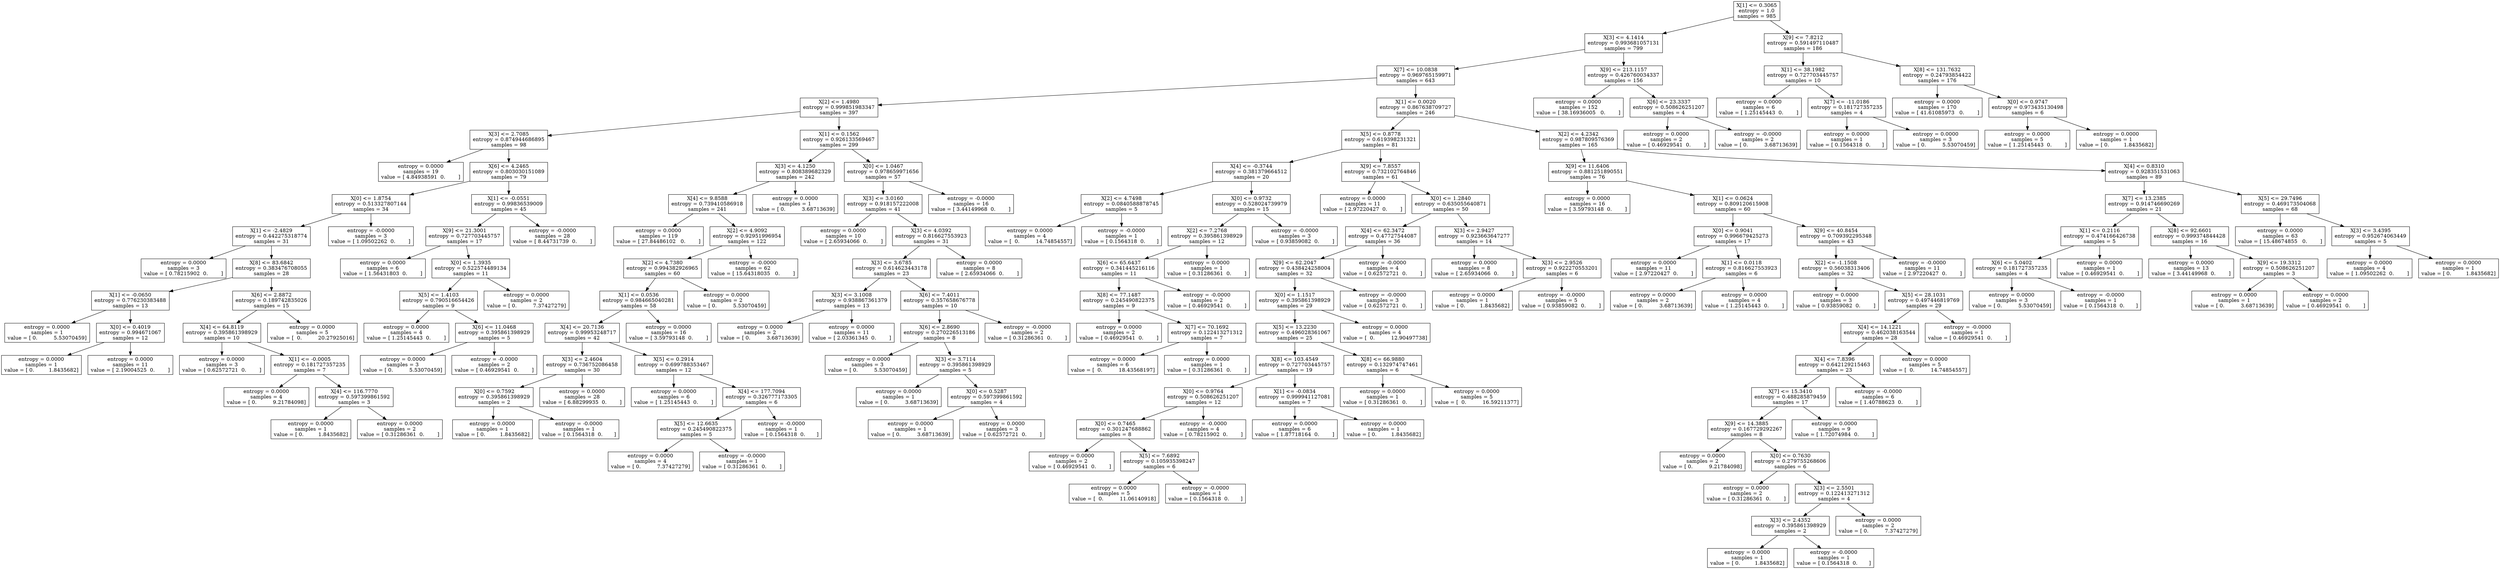 digraph Tree {
0 [label="X[1] <= 0.3065\nentropy = 1.0\nsamples = 985", shape="box"] ;
1 [label="X[3] <= 4.1414\nentropy = 0.993681057131\nsamples = 799", shape="box"] ;
0 -> 1 ;
2 [label="X[7] <= 10.0838\nentropy = 0.969765159971\nsamples = 643", shape="box"] ;
1 -> 2 ;
3 [label="X[2] <= 1.4980\nentropy = 0.999851983347\nsamples = 397", shape="box"] ;
2 -> 3 ;
4 [label="X[3] <= 2.7085\nentropy = 0.874944686895\nsamples = 98", shape="box"] ;
3 -> 4 ;
5 [label="entropy = 0.0000\nsamples = 19\nvalue = [ 4.84938591  0.        ]", shape="box"] ;
4 -> 5 ;
6 [label="X[6] <= 4.2465\nentropy = 0.803030151089\nsamples = 79", shape="box"] ;
4 -> 6 ;
7 [label="X[0] <= 1.8754\nentropy = 0.513327807144\nsamples = 34", shape="box"] ;
6 -> 7 ;
8 [label="X[1] <= -2.4829\nentropy = 0.442275318774\nsamples = 31", shape="box"] ;
7 -> 8 ;
9 [label="entropy = 0.0000\nsamples = 3\nvalue = [ 0.78215902  0.        ]", shape="box"] ;
8 -> 9 ;
10 [label="X[8] <= 83.6842\nentropy = 0.383476708055\nsamples = 28", shape="box"] ;
8 -> 10 ;
11 [label="X[1] <= -0.0650\nentropy = 0.776230383488\nsamples = 13", shape="box"] ;
10 -> 11 ;
12 [label="entropy = 0.0000\nsamples = 1\nvalue = [ 0.          5.53070459]", shape="box"] ;
11 -> 12 ;
13 [label="X[0] <= 0.4019\nentropy = 0.994671067\nsamples = 12", shape="box"] ;
11 -> 13 ;
14 [label="entropy = 0.0000\nsamples = 1\nvalue = [ 0.         1.8435682]", shape="box"] ;
13 -> 14 ;
15 [label="entropy = 0.0000\nsamples = 11\nvalue = [ 2.19004525  0.        ]", shape="box"] ;
13 -> 15 ;
16 [label="X[6] <= 2.8872\nentropy = 0.189742835026\nsamples = 15", shape="box"] ;
10 -> 16 ;
17 [label="X[4] <= 64.8119\nentropy = 0.395861398929\nsamples = 10", shape="box"] ;
16 -> 17 ;
18 [label="entropy = 0.0000\nsamples = 3\nvalue = [ 0.62572721  0.        ]", shape="box"] ;
17 -> 18 ;
19 [label="X[1] <= -0.0005\nentropy = 0.181727357235\nsamples = 7", shape="box"] ;
17 -> 19 ;
20 [label="entropy = 0.0000\nsamples = 4\nvalue = [ 0.          9.21784098]", shape="box"] ;
19 -> 20 ;
21 [label="X[4] <= 116.7770\nentropy = 0.597399861592\nsamples = 3", shape="box"] ;
19 -> 21 ;
22 [label="entropy = 0.0000\nsamples = 1\nvalue = [ 0.         1.8435682]", shape="box"] ;
21 -> 22 ;
23 [label="entropy = 0.0000\nsamples = 2\nvalue = [ 0.31286361  0.        ]", shape="box"] ;
21 -> 23 ;
24 [label="entropy = 0.0000\nsamples = 5\nvalue = [  0.          20.27925016]", shape="box"] ;
16 -> 24 ;
25 [label="entropy = -0.0000\nsamples = 3\nvalue = [ 1.09502262  0.        ]", shape="box"] ;
7 -> 25 ;
26 [label="X[1] <= -0.0551\nentropy = 0.99836539009\nsamples = 45", shape="box"] ;
6 -> 26 ;
27 [label="X[9] <= 21.3001\nentropy = 0.727703445757\nsamples = 17", shape="box"] ;
26 -> 27 ;
28 [label="entropy = 0.0000\nsamples = 6\nvalue = [ 1.56431803  0.        ]", shape="box"] ;
27 -> 28 ;
29 [label="X[0] <= 1.3935\nentropy = 0.522574489134\nsamples = 11", shape="box"] ;
27 -> 29 ;
30 [label="X[5] <= 1.4103\nentropy = 0.790516654426\nsamples = 9", shape="box"] ;
29 -> 30 ;
31 [label="entropy = 0.0000\nsamples = 4\nvalue = [ 1.25145443  0.        ]", shape="box"] ;
30 -> 31 ;
32 [label="X[6] <= 11.0468\nentropy = 0.395861398929\nsamples = 5", shape="box"] ;
30 -> 32 ;
33 [label="entropy = 0.0000\nsamples = 3\nvalue = [ 0.          5.53070459]", shape="box"] ;
32 -> 33 ;
34 [label="entropy = -0.0000\nsamples = 2\nvalue = [ 0.46929541  0.        ]", shape="box"] ;
32 -> 34 ;
35 [label="entropy = 0.0000\nsamples = 2\nvalue = [ 0.          7.37427279]", shape="box"] ;
29 -> 35 ;
36 [label="entropy = -0.0000\nsamples = 28\nvalue = [ 8.44731739  0.        ]", shape="box"] ;
26 -> 36 ;
37 [label="X[1] <= 0.1562\nentropy = 0.926133569467\nsamples = 299", shape="box"] ;
3 -> 37 ;
38 [label="X[3] <= 4.1250\nentropy = 0.808389682329\nsamples = 242", shape="box"] ;
37 -> 38 ;
39 [label="X[4] <= 9.8588\nentropy = 0.739410586918\nsamples = 241", shape="box"] ;
38 -> 39 ;
40 [label="entropy = 0.0000\nsamples = 119\nvalue = [ 27.84486102   0.        ]", shape="box"] ;
39 -> 40 ;
41 [label="X[2] <= 4.9092\nentropy = 0.92951996954\nsamples = 122", shape="box"] ;
39 -> 41 ;
42 [label="X[2] <= 4.7380\nentropy = 0.994382926965\nsamples = 60", shape="box"] ;
41 -> 42 ;
43 [label="X[1] <= 0.0536\nentropy = 0.984665040281\nsamples = 58", shape="box"] ;
42 -> 43 ;
44 [label="X[4] <= 20.7136\nentropy = 0.99953248717\nsamples = 42", shape="box"] ;
43 -> 44 ;
45 [label="X[3] <= 2.4604\nentropy = 0.736752086458\nsamples = 30", shape="box"] ;
44 -> 45 ;
46 [label="X[0] <= 0.7592\nentropy = 0.395861398929\nsamples = 2", shape="box"] ;
45 -> 46 ;
47 [label="entropy = 0.0000\nsamples = 1\nvalue = [ 0.         1.8435682]", shape="box"] ;
46 -> 47 ;
48 [label="entropy = -0.0000\nsamples = 1\nvalue = [ 0.1564318  0.       ]", shape="box"] ;
46 -> 48 ;
49 [label="entropy = 0.0000\nsamples = 28\nvalue = [ 6.88299935  0.        ]", shape="box"] ;
45 -> 49 ;
50 [label="X[5] <= 0.2914\nentropy = 0.699788353467\nsamples = 12", shape="box"] ;
44 -> 50 ;
51 [label="entropy = 0.0000\nsamples = 6\nvalue = [ 1.25145443  0.        ]", shape="box"] ;
50 -> 51 ;
52 [label="X[4] <= 177.7094\nentropy = 0.326777173305\nsamples = 6", shape="box"] ;
50 -> 52 ;
53 [label="X[5] <= 12.6635\nentropy = 0.245490822375\nsamples = 5", shape="box"] ;
52 -> 53 ;
54 [label="entropy = 0.0000\nsamples = 4\nvalue = [ 0.          7.37427279]", shape="box"] ;
53 -> 54 ;
55 [label="entropy = -0.0000\nsamples = 1\nvalue = [ 0.31286361  0.        ]", shape="box"] ;
53 -> 55 ;
56 [label="entropy = -0.0000\nsamples = 1\nvalue = [ 0.1564318  0.       ]", shape="box"] ;
52 -> 56 ;
57 [label="entropy = 0.0000\nsamples = 16\nvalue = [ 3.59793148  0.        ]", shape="box"] ;
43 -> 57 ;
58 [label="entropy = 0.0000\nsamples = 2\nvalue = [ 0.          5.53070459]", shape="box"] ;
42 -> 58 ;
59 [label="entropy = -0.0000\nsamples = 62\nvalue = [ 15.64318035   0.        ]", shape="box"] ;
41 -> 59 ;
60 [label="entropy = 0.0000\nsamples = 1\nvalue = [ 0.          3.68713639]", shape="box"] ;
38 -> 60 ;
61 [label="X[0] <= 1.0467\nentropy = 0.978659971656\nsamples = 57", shape="box"] ;
37 -> 61 ;
62 [label="X[3] <= 3.0160\nentropy = 0.918157222008\nsamples = 41", shape="box"] ;
61 -> 62 ;
63 [label="entropy = 0.0000\nsamples = 10\nvalue = [ 2.65934066  0.        ]", shape="box"] ;
62 -> 63 ;
64 [label="X[3] <= 4.0392\nentropy = 0.816627553923\nsamples = 31", shape="box"] ;
62 -> 64 ;
65 [label="X[3] <= 3.6785\nentropy = 0.614623443178\nsamples = 23", shape="box"] ;
64 -> 65 ;
66 [label="X[3] <= 3.1008\nentropy = 0.938867361379\nsamples = 13", shape="box"] ;
65 -> 66 ;
67 [label="entropy = 0.0000\nsamples = 2\nvalue = [ 0.          3.68713639]", shape="box"] ;
66 -> 67 ;
68 [label="entropy = 0.0000\nsamples = 11\nvalue = [ 2.03361345  0.        ]", shape="box"] ;
66 -> 68 ;
69 [label="X[6] <= 7.4011\nentropy = 0.357658676778\nsamples = 10", shape="box"] ;
65 -> 69 ;
70 [label="X[6] <= 2.8690\nentropy = 0.270226513186\nsamples = 8", shape="box"] ;
69 -> 70 ;
71 [label="entropy = 0.0000\nsamples = 3\nvalue = [ 0.          5.53070459]", shape="box"] ;
70 -> 71 ;
72 [label="X[3] <= 3.7114\nentropy = 0.395861398929\nsamples = 5", shape="box"] ;
70 -> 72 ;
73 [label="entropy = 0.0000\nsamples = 1\nvalue = [ 0.          3.68713639]", shape="box"] ;
72 -> 73 ;
74 [label="X[0] <= 0.5287\nentropy = 0.597399861592\nsamples = 4", shape="box"] ;
72 -> 74 ;
75 [label="entropy = 0.0000\nsamples = 1\nvalue = [ 0.          3.68713639]", shape="box"] ;
74 -> 75 ;
76 [label="entropy = 0.0000\nsamples = 3\nvalue = [ 0.62572721  0.        ]", shape="box"] ;
74 -> 76 ;
77 [label="entropy = -0.0000\nsamples = 2\nvalue = [ 0.31286361  0.        ]", shape="box"] ;
69 -> 77 ;
78 [label="entropy = 0.0000\nsamples = 8\nvalue = [ 2.65934066  0.        ]", shape="box"] ;
64 -> 78 ;
79 [label="entropy = -0.0000\nsamples = 16\nvalue = [ 3.44149968  0.        ]", shape="box"] ;
61 -> 79 ;
80 [label="X[1] <= 0.0020\nentropy = 0.867638709727\nsamples = 246", shape="box"] ;
2 -> 80 ;
81 [label="X[5] <= 0.8778\nentropy = 0.619398231321\nsamples = 81", shape="box"] ;
80 -> 81 ;
82 [label="X[4] <= -0.3744\nentropy = 0.381379664512\nsamples = 20", shape="box"] ;
81 -> 82 ;
83 [label="X[2] <= 4.7498\nentropy = 0.0840588878745\nsamples = 5", shape="box"] ;
82 -> 83 ;
84 [label="entropy = 0.0000\nsamples = 4\nvalue = [  0.          14.74854557]", shape="box"] ;
83 -> 84 ;
85 [label="entropy = -0.0000\nsamples = 1\nvalue = [ 0.1564318  0.       ]", shape="box"] ;
83 -> 85 ;
86 [label="X[0] <= 0.9732\nentropy = 0.528024739979\nsamples = 15", shape="box"] ;
82 -> 86 ;
87 [label="X[2] <= 7.2768\nentropy = 0.395861398929\nsamples = 12", shape="box"] ;
86 -> 87 ;
88 [label="X[6] <= 65.6437\nentropy = 0.341445216116\nsamples = 11", shape="box"] ;
87 -> 88 ;
89 [label="X[8] <= 77.1487\nentropy = 0.245490822375\nsamples = 9", shape="box"] ;
88 -> 89 ;
90 [label="entropy = 0.0000\nsamples = 2\nvalue = [ 0.46929541  0.        ]", shape="box"] ;
89 -> 90 ;
91 [label="X[7] <= 70.1692\nentropy = 0.122413271312\nsamples = 7", shape="box"] ;
89 -> 91 ;
92 [label="entropy = 0.0000\nsamples = 6\nvalue = [  0.          18.43568197]", shape="box"] ;
91 -> 92 ;
93 [label="entropy = 0.0000\nsamples = 1\nvalue = [ 0.31286361  0.        ]", shape="box"] ;
91 -> 93 ;
94 [label="entropy = -0.0000\nsamples = 2\nvalue = [ 0.46929541  0.        ]", shape="box"] ;
88 -> 94 ;
95 [label="entropy = 0.0000\nsamples = 1\nvalue = [ 0.31286361  0.        ]", shape="box"] ;
87 -> 95 ;
96 [label="entropy = -0.0000\nsamples = 3\nvalue = [ 0.93859082  0.        ]", shape="box"] ;
86 -> 96 ;
97 [label="X[9] <= 7.8557\nentropy = 0.732102764846\nsamples = 61", shape="box"] ;
81 -> 97 ;
98 [label="entropy = 0.0000\nsamples = 11\nvalue = [ 2.97220427  0.        ]", shape="box"] ;
97 -> 98 ;
99 [label="X[0] <= 1.2840\nentropy = 0.635055640871\nsamples = 50", shape="box"] ;
97 -> 99 ;
100 [label="X[4] <= 62.3472\nentropy = 0.47727544087\nsamples = 36", shape="box"] ;
99 -> 100 ;
101 [label="X[9] <= 62.2047\nentropy = 0.438424258004\nsamples = 32", shape="box"] ;
100 -> 101 ;
102 [label="X[0] <= 1.1517\nentropy = 0.395861398929\nsamples = 29", shape="box"] ;
101 -> 102 ;
103 [label="X[5] <= 13.2230\nentropy = 0.496028361067\nsamples = 25", shape="box"] ;
102 -> 103 ;
104 [label="X[8] <= 103.4549\nentropy = 0.727703445757\nsamples = 19", shape="box"] ;
103 -> 104 ;
105 [label="X[0] <= 0.9764\nentropy = 0.508626251207\nsamples = 12", shape="box"] ;
104 -> 105 ;
106 [label="X[0] <= 0.7465\nentropy = 0.301247688862\nsamples = 8", shape="box"] ;
105 -> 106 ;
107 [label="entropy = 0.0000\nsamples = 2\nvalue = [ 0.46929541  0.        ]", shape="box"] ;
106 -> 107 ;
108 [label="X[5] <= 7.6892\nentropy = 0.105935398247\nsamples = 6", shape="box"] ;
106 -> 108 ;
109 [label="entropy = 0.0000\nsamples = 5\nvalue = [  0.          11.06140918]", shape="box"] ;
108 -> 109 ;
110 [label="entropy = -0.0000\nsamples = 1\nvalue = [ 0.1564318  0.       ]", shape="box"] ;
108 -> 110 ;
111 [label="entropy = -0.0000\nsamples = 4\nvalue = [ 0.78215902  0.        ]", shape="box"] ;
105 -> 111 ;
112 [label="X[1] <= -0.0834\nentropy = 0.999941127081\nsamples = 7", shape="box"] ;
104 -> 112 ;
113 [label="entropy = 0.0000\nsamples = 6\nvalue = [ 1.87718164  0.        ]", shape="box"] ;
112 -> 113 ;
114 [label="entropy = 0.0000\nsamples = 1\nvalue = [ 0.         1.8435682]", shape="box"] ;
112 -> 114 ;
115 [label="X[8] <= 66.9880\nentropy = 0.132974747461\nsamples = 6", shape="box"] ;
103 -> 115 ;
116 [label="entropy = 0.0000\nsamples = 1\nvalue = [ 0.31286361  0.        ]", shape="box"] ;
115 -> 116 ;
117 [label="entropy = 0.0000\nsamples = 5\nvalue = [  0.          16.59211377]", shape="box"] ;
115 -> 117 ;
118 [label="entropy = 0.0000\nsamples = 4\nvalue = [  0.          12.90497738]", shape="box"] ;
102 -> 118 ;
119 [label="entropy = -0.0000\nsamples = 3\nvalue = [ 0.62572721  0.        ]", shape="box"] ;
101 -> 119 ;
120 [label="entropy = -0.0000\nsamples = 4\nvalue = [ 0.62572721  0.        ]", shape="box"] ;
100 -> 120 ;
121 [label="X[3] <= 2.9427\nentropy = 0.923663647277\nsamples = 14", shape="box"] ;
99 -> 121 ;
122 [label="entropy = 0.0000\nsamples = 8\nvalue = [ 2.65934066  0.        ]", shape="box"] ;
121 -> 122 ;
123 [label="X[3] <= 2.9526\nentropy = 0.922270553201\nsamples = 6", shape="box"] ;
121 -> 123 ;
124 [label="entropy = 0.0000\nsamples = 1\nvalue = [ 0.         1.8435682]", shape="box"] ;
123 -> 124 ;
125 [label="entropy = -0.0000\nsamples = 5\nvalue = [ 0.93859082  0.        ]", shape="box"] ;
123 -> 125 ;
126 [label="X[2] <= 4.2342\nentropy = 0.987809576369\nsamples = 165", shape="box"] ;
80 -> 126 ;
127 [label="X[9] <= 11.6406\nentropy = 0.881251890551\nsamples = 76", shape="box"] ;
126 -> 127 ;
128 [label="entropy = 0.0000\nsamples = 16\nvalue = [ 3.59793148  0.        ]", shape="box"] ;
127 -> 128 ;
129 [label="X[1] <= 0.0624\nentropy = 0.809120615908\nsamples = 60", shape="box"] ;
127 -> 129 ;
130 [label="X[0] <= 0.9041\nentropy = 0.996679425273\nsamples = 17", shape="box"] ;
129 -> 130 ;
131 [label="entropy = 0.0000\nsamples = 11\nvalue = [ 2.97220427  0.        ]", shape="box"] ;
130 -> 131 ;
132 [label="X[1] <= 0.0118\nentropy = 0.816627553923\nsamples = 6", shape="box"] ;
130 -> 132 ;
133 [label="entropy = 0.0000\nsamples = 2\nvalue = [ 0.          3.68713639]", shape="box"] ;
132 -> 133 ;
134 [label="entropy = 0.0000\nsamples = 4\nvalue = [ 1.25145443  0.        ]", shape="box"] ;
132 -> 134 ;
135 [label="X[9] <= 40.8454\nentropy = 0.709392295348\nsamples = 43", shape="box"] ;
129 -> 135 ;
136 [label="X[2] <= -1.1508\nentropy = 0.56038313406\nsamples = 32", shape="box"] ;
135 -> 136 ;
137 [label="entropy = 0.0000\nsamples = 3\nvalue = [ 0.93859082  0.        ]", shape="box"] ;
136 -> 137 ;
138 [label="X[5] <= 28.1031\nentropy = 0.497446819769\nsamples = 29", shape="box"] ;
136 -> 138 ;
139 [label="X[4] <= 14.1221\nentropy = 0.462038163544\nsamples = 28", shape="box"] ;
138 -> 139 ;
140 [label="X[4] <= 7.8396\nentropy = 0.642129215463\nsamples = 23", shape="box"] ;
139 -> 140 ;
141 [label="X[7] <= 15.3410\nentropy = 0.488285879459\nsamples = 17", shape="box"] ;
140 -> 141 ;
142 [label="X[9] <= 14.3885\nentropy = 0.167729292267\nsamples = 8", shape="box"] ;
141 -> 142 ;
143 [label="entropy = 0.0000\nsamples = 2\nvalue = [ 0.          9.21784098]", shape="box"] ;
142 -> 143 ;
144 [label="X[0] <= 0.7630\nentropy = 0.279755268606\nsamples = 6", shape="box"] ;
142 -> 144 ;
145 [label="entropy = 0.0000\nsamples = 2\nvalue = [ 0.31286361  0.        ]", shape="box"] ;
144 -> 145 ;
146 [label="X[3] <= 2.5501\nentropy = 0.122413271312\nsamples = 4", shape="box"] ;
144 -> 146 ;
147 [label="X[3] <= 2.4352\nentropy = 0.395861398929\nsamples = 2", shape="box"] ;
146 -> 147 ;
148 [label="entropy = 0.0000\nsamples = 1\nvalue = [ 0.         1.8435682]", shape="box"] ;
147 -> 148 ;
149 [label="entropy = -0.0000\nsamples = 1\nvalue = [ 0.1564318  0.       ]", shape="box"] ;
147 -> 149 ;
150 [label="entropy = 0.0000\nsamples = 2\nvalue = [ 0.          7.37427279]", shape="box"] ;
146 -> 150 ;
151 [label="entropy = 0.0000\nsamples = 9\nvalue = [ 1.72074984  0.        ]", shape="box"] ;
141 -> 151 ;
152 [label="entropy = -0.0000\nsamples = 6\nvalue = [ 1.40788623  0.        ]", shape="box"] ;
140 -> 152 ;
153 [label="entropy = 0.0000\nsamples = 5\nvalue = [  0.          14.74854557]", shape="box"] ;
139 -> 153 ;
154 [label="entropy = -0.0000\nsamples = 1\nvalue = [ 0.46929541  0.        ]", shape="box"] ;
138 -> 154 ;
155 [label="entropy = -0.0000\nsamples = 11\nvalue = [ 2.97220427  0.        ]", shape="box"] ;
135 -> 155 ;
156 [label="X[4] <= 0.8310\nentropy = 0.928351531063\nsamples = 89", shape="box"] ;
126 -> 156 ;
157 [label="X[7] <= 13.2385\nentropy = 0.914746690269\nsamples = 21", shape="box"] ;
156 -> 157 ;
158 [label="X[1] <= 0.2116\nentropy = 0.474166426738\nsamples = 5", shape="box"] ;
157 -> 158 ;
159 [label="X[6] <= 5.0402\nentropy = 0.181727357235\nsamples = 4", shape="box"] ;
158 -> 159 ;
160 [label="entropy = 0.0000\nsamples = 3\nvalue = [ 0.          5.53070459]", shape="box"] ;
159 -> 160 ;
161 [label="entropy = -0.0000\nsamples = 1\nvalue = [ 0.1564318  0.       ]", shape="box"] ;
159 -> 161 ;
162 [label="entropy = 0.0000\nsamples = 1\nvalue = [ 0.46929541  0.        ]", shape="box"] ;
158 -> 162 ;
163 [label="X[8] <= 92.6601\nentropy = 0.999374844428\nsamples = 16", shape="box"] ;
157 -> 163 ;
164 [label="entropy = 0.0000\nsamples = 13\nvalue = [ 3.44149968  0.        ]", shape="box"] ;
163 -> 164 ;
165 [label="X[9] <= 19.3312\nentropy = 0.508626251207\nsamples = 3", shape="box"] ;
163 -> 165 ;
166 [label="entropy = 0.0000\nsamples = 1\nvalue = [ 0.          3.68713639]", shape="box"] ;
165 -> 166 ;
167 [label="entropy = 0.0000\nsamples = 2\nvalue = [ 0.46929541  0.        ]", shape="box"] ;
165 -> 167 ;
168 [label="X[5] <= 29.7496\nentropy = 0.469173504068\nsamples = 68", shape="box"] ;
156 -> 168 ;
169 [label="entropy = 0.0000\nsamples = 63\nvalue = [ 15.48674855   0.        ]", shape="box"] ;
168 -> 169 ;
170 [label="X[3] <= 3.4395\nentropy = 0.952674063449\nsamples = 5", shape="box"] ;
168 -> 170 ;
171 [label="entropy = 0.0000\nsamples = 4\nvalue = [ 1.09502262  0.        ]", shape="box"] ;
170 -> 171 ;
172 [label="entropy = 0.0000\nsamples = 1\nvalue = [ 0.         1.8435682]", shape="box"] ;
170 -> 172 ;
173 [label="X[9] <= 213.1157\nentropy = 0.426760034337\nsamples = 156", shape="box"] ;
1 -> 173 ;
174 [label="entropy = 0.0000\nsamples = 152\nvalue = [ 38.16936005   0.        ]", shape="box"] ;
173 -> 174 ;
175 [label="X[6] <= 23.3337\nentropy = 0.508626251207\nsamples = 4", shape="box"] ;
173 -> 175 ;
176 [label="entropy = 0.0000\nsamples = 2\nvalue = [ 0.46929541  0.        ]", shape="box"] ;
175 -> 176 ;
177 [label="entropy = -0.0000\nsamples = 2\nvalue = [ 0.          3.68713639]", shape="box"] ;
175 -> 177 ;
178 [label="X[9] <= 7.8212\nentropy = 0.591497110487\nsamples = 186", shape="box"] ;
0 -> 178 ;
179 [label="X[1] <= 38.1982\nentropy = 0.727703445757\nsamples = 10", shape="box"] ;
178 -> 179 ;
180 [label="entropy = 0.0000\nsamples = 6\nvalue = [ 1.25145443  0.        ]", shape="box"] ;
179 -> 180 ;
181 [label="X[7] <= -11.0186\nentropy = 0.181727357235\nsamples = 4", shape="box"] ;
179 -> 181 ;
182 [label="entropy = 0.0000\nsamples = 1\nvalue = [ 0.1564318  0.       ]", shape="box"] ;
181 -> 182 ;
183 [label="entropy = 0.0000\nsamples = 3\nvalue = [ 0.          5.53070459]", shape="box"] ;
181 -> 183 ;
184 [label="X[8] <= 131.7632\nentropy = 0.24793854422\nsamples = 176", shape="box"] ;
178 -> 184 ;
185 [label="entropy = 0.0000\nsamples = 170\nvalue = [ 41.61085973   0.        ]", shape="box"] ;
184 -> 185 ;
186 [label="X[0] <= 0.9747\nentropy = 0.973435130498\nsamples = 6", shape="box"] ;
184 -> 186 ;
187 [label="entropy = 0.0000\nsamples = 5\nvalue = [ 1.25145443  0.        ]", shape="box"] ;
186 -> 187 ;
188 [label="entropy = 0.0000\nsamples = 1\nvalue = [ 0.         1.8435682]", shape="box"] ;
186 -> 188 ;
}